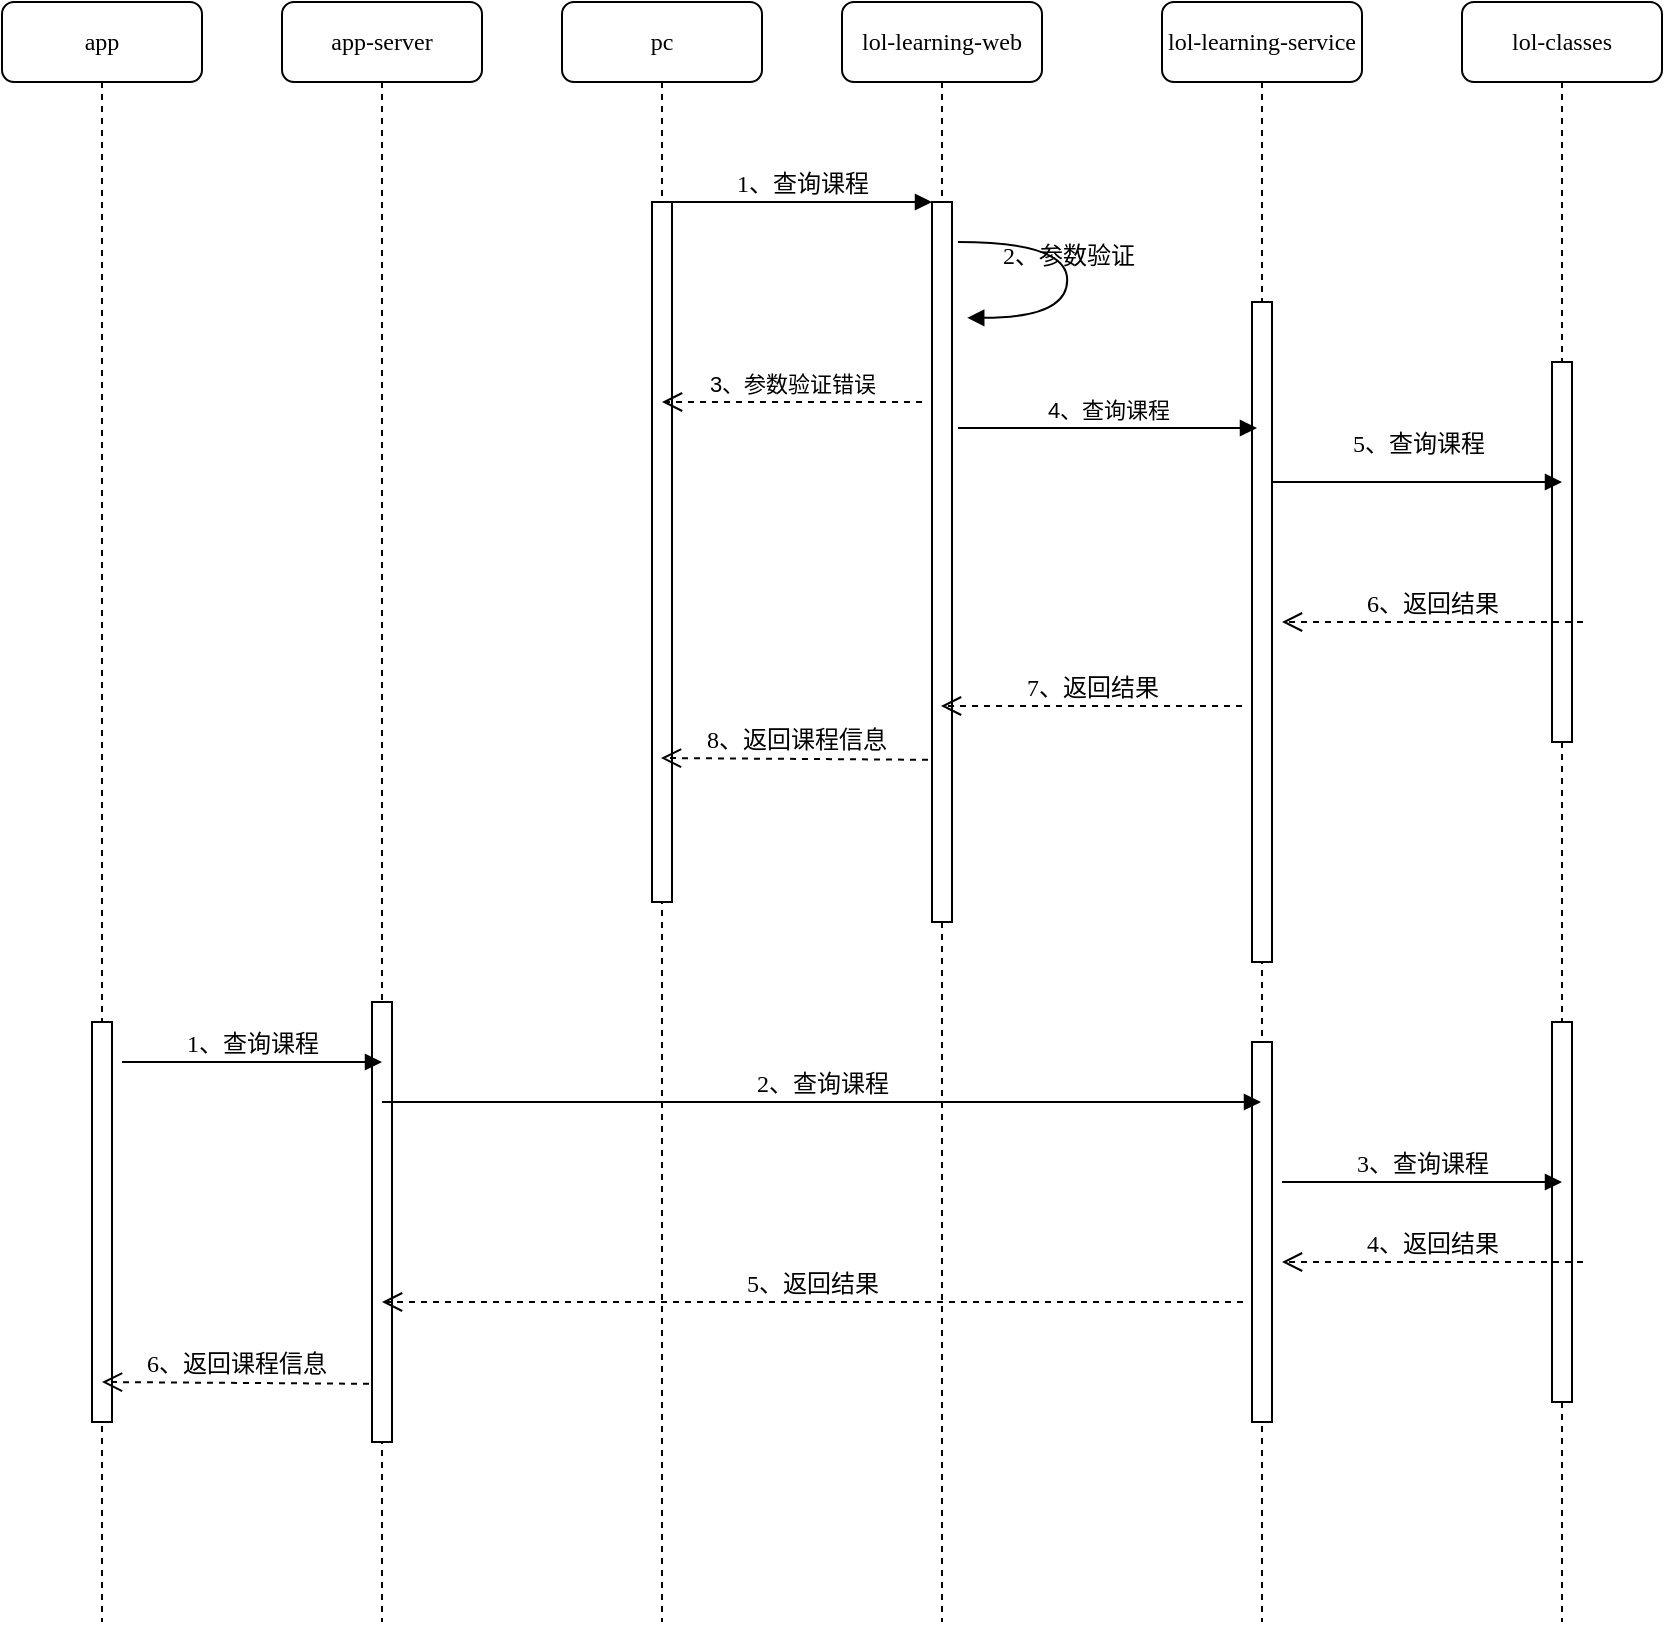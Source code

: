<mxfile version="13.10.4" type="github">
  <diagram name="Page-1" id="13e1069c-82ec-6db2-03f1-153e76fe0fe0">
    <mxGraphModel dx="1590" dy="976" grid="1" gridSize="10" guides="1" tooltips="1" connect="1" arrows="1" fold="1" page="1" pageScale="1" pageWidth="1100" pageHeight="850" background="#ffffff" math="0" shadow="0">
      <root>
        <mxCell id="0" />
        <mxCell id="1" parent="0" />
        <mxCell id="7baba1c4bc27f4b0-2" value="lol-learning-web" style="shape=umlLifeline;perimeter=lifelinePerimeter;whiteSpace=wrap;html=1;container=1;collapsible=0;recursiveResize=0;outlineConnect=0;rounded=1;shadow=0;comic=0;labelBackgroundColor=none;strokeWidth=1;fontFamily=Verdana;fontSize=12;align=center;" parent="1" vertex="1">
          <mxGeometry x="500" y="80" width="100" height="810" as="geometry" />
        </mxCell>
        <mxCell id="xmqAta9ANS4_KRpNYRyX-17" style="edgeStyle=orthogonalEdgeStyle;rounded=0;orthogonalLoop=1;jettySize=auto;html=1;" parent="7baba1c4bc27f4b0-2" source="7baba1c4bc27f4b0-10" target="7baba1c4bc27f4b0-2" edge="1">
          <mxGeometry relative="1" as="geometry">
            <Array as="points">
              <mxPoint x="50" y="100" />
              <mxPoint x="50" y="100" />
            </Array>
          </mxGeometry>
        </mxCell>
        <mxCell id="7baba1c4bc27f4b0-10" value="" style="html=1;points=[];perimeter=orthogonalPerimeter;rounded=0;shadow=0;comic=0;labelBackgroundColor=none;strokeWidth=1;fontFamily=Verdana;fontSize=12;align=center;" parent="7baba1c4bc27f4b0-2" vertex="1">
          <mxGeometry x="45" y="100" width="10" height="360" as="geometry" />
        </mxCell>
        <mxCell id="7baba1c4bc27f4b0-3" value="lol-learning-service" style="shape=umlLifeline;perimeter=lifelinePerimeter;whiteSpace=wrap;html=1;container=1;collapsible=0;recursiveResize=0;outlineConnect=0;rounded=1;shadow=0;comic=0;labelBackgroundColor=none;strokeWidth=1;fontFamily=Verdana;fontSize=12;align=center;" parent="1" vertex="1">
          <mxGeometry x="660" y="80" width="100" height="810" as="geometry" />
        </mxCell>
        <mxCell id="7baba1c4bc27f4b0-13" value="" style="html=1;points=[];perimeter=orthogonalPerimeter;rounded=0;shadow=0;comic=0;labelBackgroundColor=none;strokeWidth=1;fontFamily=Verdana;fontSize=12;align=center;" parent="7baba1c4bc27f4b0-3" vertex="1">
          <mxGeometry x="45" y="150" width="10" height="330" as="geometry" />
        </mxCell>
        <mxCell id="17ousJ5c5HN_yryhxuLA-7" value="" style="html=1;points=[];perimeter=orthogonalPerimeter;rounded=0;shadow=0;comic=0;labelBackgroundColor=none;strokeWidth=1;fontFamily=Verdana;fontSize=12;align=center;" vertex="1" parent="7baba1c4bc27f4b0-3">
          <mxGeometry x="45" y="520" width="10" height="190" as="geometry" />
        </mxCell>
        <mxCell id="7baba1c4bc27f4b0-6" value="app-server" style="shape=umlLifeline;perimeter=lifelinePerimeter;whiteSpace=wrap;html=1;container=1;collapsible=0;recursiveResize=0;outlineConnect=0;rounded=1;shadow=0;comic=0;labelBackgroundColor=none;strokeWidth=1;fontFamily=Verdana;fontSize=12;align=center;" parent="1" vertex="1">
          <mxGeometry x="220" y="80" width="100" height="810" as="geometry" />
        </mxCell>
        <mxCell id="7baba1c4bc27f4b0-28" value="" style="html=1;points=[];perimeter=orthogonalPerimeter;rounded=0;shadow=0;comic=0;labelBackgroundColor=none;strokeWidth=1;fontFamily=Verdana;fontSize=12;align=center;" parent="7baba1c4bc27f4b0-6" vertex="1">
          <mxGeometry x="45" y="500" width="10" height="220" as="geometry" />
        </mxCell>
        <mxCell id="7baba1c4bc27f4b0-7" value="lol-classes" style="shape=umlLifeline;perimeter=lifelinePerimeter;whiteSpace=wrap;html=1;container=1;collapsible=0;recursiveResize=0;outlineConnect=0;rounded=1;shadow=0;comic=0;labelBackgroundColor=none;strokeWidth=1;fontFamily=Verdana;fontSize=12;align=center;" parent="1" vertex="1">
          <mxGeometry x="810" y="80" width="100" height="810" as="geometry" />
        </mxCell>
        <mxCell id="17ousJ5c5HN_yryhxuLA-11" value="" style="html=1;points=[];perimeter=orthogonalPerimeter;rounded=0;shadow=0;comic=0;labelBackgroundColor=none;strokeWidth=1;fontFamily=Verdana;fontSize=12;align=center;" vertex="1" parent="7baba1c4bc27f4b0-7">
          <mxGeometry x="45" y="180" width="10" height="190" as="geometry" />
        </mxCell>
        <mxCell id="17ousJ5c5HN_yryhxuLA-12" value="" style="html=1;points=[];perimeter=orthogonalPerimeter;rounded=0;shadow=0;comic=0;labelBackgroundColor=none;strokeWidth=1;fontFamily=Verdana;fontSize=12;align=center;" vertex="1" parent="7baba1c4bc27f4b0-7">
          <mxGeometry x="45" y="510" width="10" height="190" as="geometry" />
        </mxCell>
        <mxCell id="7baba1c4bc27f4b0-8" value="pc" style="shape=umlLifeline;perimeter=lifelinePerimeter;whiteSpace=wrap;html=1;container=1;collapsible=0;recursiveResize=0;outlineConnect=0;rounded=1;shadow=0;comic=0;labelBackgroundColor=none;strokeWidth=1;fontFamily=Verdana;fontSize=12;align=center;" parent="1" vertex="1">
          <mxGeometry x="360" y="80" width="100" height="810" as="geometry" />
        </mxCell>
        <mxCell id="7baba1c4bc27f4b0-9" value="" style="html=1;points=[];perimeter=orthogonalPerimeter;rounded=0;shadow=0;comic=0;labelBackgroundColor=none;strokeWidth=1;fontFamily=Verdana;fontSize=12;align=center;" parent="7baba1c4bc27f4b0-8" vertex="1">
          <mxGeometry x="45" y="100" width="10" height="350" as="geometry" />
        </mxCell>
        <mxCell id="7baba1c4bc27f4b0-17" value="5、查询课程" style="html=1;verticalAlign=bottom;endArrow=block;labelBackgroundColor=none;fontFamily=Verdana;fontSize=12;edgeStyle=elbowEdgeStyle;elbow=vertical;" parent="1" source="7baba1c4bc27f4b0-13" edge="1">
          <mxGeometry y="10" relative="1" as="geometry">
            <mxPoint x="770" y="220" as="sourcePoint" />
            <Array as="points">
              <mxPoint x="720" y="320" />
            </Array>
            <mxPoint as="offset" />
            <mxPoint x="860" y="320" as="targetPoint" />
          </mxGeometry>
        </mxCell>
        <mxCell id="7baba1c4bc27f4b0-11" value="1、查询课程" style="html=1;verticalAlign=bottom;endArrow=block;entryX=0;entryY=0;labelBackgroundColor=none;fontFamily=Verdana;fontSize=12;edgeStyle=elbowEdgeStyle;elbow=vertical;" parent="1" source="7baba1c4bc27f4b0-9" target="7baba1c4bc27f4b0-10" edge="1">
          <mxGeometry relative="1" as="geometry">
            <mxPoint x="480" y="190" as="sourcePoint" />
          </mxGeometry>
        </mxCell>
        <mxCell id="xmqAta9ANS4_KRpNYRyX-8" value="2、参数验证" style="html=1;verticalAlign=bottom;endArrow=block;labelBackgroundColor=none;fontFamily=Verdana;fontSize=12;elbow=vertical;edgeStyle=orthogonalEdgeStyle;curved=1;entryX=1;entryY=0.286;entryPerimeter=0;exitX=1.038;exitY=0.345;exitPerimeter=0;" parent="1" edge="1">
          <mxGeometry relative="1" as="geometry">
            <mxPoint x="558.0" y="200.0" as="sourcePoint" />
            <mxPoint x="562.62" y="237.92" as="targetPoint" />
            <Array as="points">
              <mxPoint x="612.62" y="199.9" />
              <mxPoint x="612.62" y="237.9" />
            </Array>
          </mxGeometry>
        </mxCell>
        <mxCell id="xmqAta9ANS4_KRpNYRyX-11" value="3、参数验证错误" style="html=1;verticalAlign=bottom;endArrow=open;dashed=1;endSize=8;" parent="1" target="7baba1c4bc27f4b0-8" edge="1">
          <mxGeometry relative="1" as="geometry">
            <mxPoint x="540" y="280" as="sourcePoint" />
            <mxPoint x="460" y="280" as="targetPoint" />
          </mxGeometry>
        </mxCell>
        <mxCell id="xmqAta9ANS4_KRpNYRyX-7" value="4、查询课程" style="html=1;verticalAlign=bottom;endArrow=block;" parent="1" edge="1">
          <mxGeometry width="80" relative="1" as="geometry">
            <mxPoint x="558" y="293" as="sourcePoint" />
            <mxPoint x="707.5" y="293" as="targetPoint" />
            <Array as="points">
              <mxPoint x="568" y="293" />
              <mxPoint x="688" y="293" />
            </Array>
          </mxGeometry>
        </mxCell>
        <mxCell id="xmqAta9ANS4_KRpNYRyX-13" value="7、返回结果" style="html=1;verticalAlign=bottom;endArrow=open;dashed=1;endSize=8;labelBackgroundColor=none;fontFamily=Verdana;fontSize=12;edgeStyle=elbowEdgeStyle;elbow=vertical;" parent="1" edge="1">
          <mxGeometry relative="1" as="geometry">
            <mxPoint x="549.5" y="432" as="targetPoint" />
            <Array as="points">
              <mxPoint x="620" y="432" />
              <mxPoint x="645" y="402" />
              <mxPoint x="675" y="402" />
            </Array>
            <mxPoint x="700" y="432" as="sourcePoint" />
          </mxGeometry>
        </mxCell>
        <mxCell id="xmqAta9ANS4_KRpNYRyX-18" value="8、返回课程信息" style="html=1;verticalAlign=bottom;endArrow=open;dashed=1;endSize=8;labelBackgroundColor=none;fontFamily=Verdana;fontSize=12;edgeStyle=elbowEdgeStyle;elbow=vertical;exitX=-0.2;exitY=0.903;exitDx=0;exitDy=0;exitPerimeter=0;" parent="1" edge="1">
          <mxGeometry relative="1" as="geometry">
            <mxPoint x="409.5" y="458" as="targetPoint" />
            <Array as="points">
              <mxPoint x="430" y="458" />
              <mxPoint x="623" y="438" />
            </Array>
            <mxPoint x="543" y="458.9" as="sourcePoint" />
          </mxGeometry>
        </mxCell>
        <mxCell id="17ousJ5c5HN_yryhxuLA-1" value="app" style="shape=umlLifeline;perimeter=lifelinePerimeter;whiteSpace=wrap;html=1;container=1;collapsible=0;recursiveResize=0;outlineConnect=0;rounded=1;shadow=0;comic=0;labelBackgroundColor=none;strokeWidth=1;fontFamily=Verdana;fontSize=12;align=center;" vertex="1" parent="1">
          <mxGeometry x="80" y="80" width="100" height="810" as="geometry" />
        </mxCell>
        <mxCell id="17ousJ5c5HN_yryhxuLA-2" value="" style="html=1;points=[];perimeter=orthogonalPerimeter;rounded=0;shadow=0;comic=0;labelBackgroundColor=none;strokeWidth=1;fontFamily=Verdana;fontSize=12;align=center;" vertex="1" parent="17ousJ5c5HN_yryhxuLA-1">
          <mxGeometry x="45" y="510" width="10" height="200" as="geometry" />
        </mxCell>
        <mxCell id="17ousJ5c5HN_yryhxuLA-3" value="6、返回结果" style="html=1;verticalAlign=bottom;endArrow=open;dashed=1;endSize=8;labelBackgroundColor=none;fontFamily=Verdana;fontSize=12;edgeStyle=elbowEdgeStyle;elbow=vertical;" edge="1" parent="1">
          <mxGeometry relative="1" as="geometry">
            <mxPoint x="720" y="390" as="targetPoint" />
            <Array as="points">
              <mxPoint x="790.5" y="390" />
              <mxPoint x="815.5" y="360" />
              <mxPoint x="845.5" y="360" />
            </Array>
            <mxPoint x="870.5" y="390" as="sourcePoint" />
          </mxGeometry>
        </mxCell>
        <mxCell id="17ousJ5c5HN_yryhxuLA-4" value="1、查询课程" style="html=1;verticalAlign=bottom;endArrow=block;entryX=0;entryY=0;labelBackgroundColor=none;fontFamily=Verdana;fontSize=12;edgeStyle=elbowEdgeStyle;elbow=vertical;" edge="1" parent="1">
          <mxGeometry relative="1" as="geometry">
            <mxPoint x="140" y="610" as="sourcePoint" />
            <mxPoint x="270" y="610.0" as="targetPoint" />
          </mxGeometry>
        </mxCell>
        <mxCell id="17ousJ5c5HN_yryhxuLA-5" value="2、查询课程" style="html=1;verticalAlign=bottom;endArrow=block;labelBackgroundColor=none;fontFamily=Verdana;fontSize=12;edgeStyle=elbowEdgeStyle;elbow=vertical;" edge="1" parent="1" target="7baba1c4bc27f4b0-3">
          <mxGeometry relative="1" as="geometry">
            <mxPoint x="270" y="630" as="sourcePoint" />
            <mxPoint x="400" y="630.0" as="targetPoint" />
          </mxGeometry>
        </mxCell>
        <mxCell id="17ousJ5c5HN_yryhxuLA-9" value="5、返回结果" style="html=1;verticalAlign=bottom;endArrow=open;dashed=1;endSize=8;labelBackgroundColor=none;fontFamily=Verdana;fontSize=12;edgeStyle=elbowEdgeStyle;elbow=vertical;" edge="1" parent="1" target="7baba1c4bc27f4b0-6">
          <mxGeometry relative="1" as="geometry">
            <mxPoint x="550" y="730" as="targetPoint" />
            <Array as="points">
              <mxPoint x="620.5" y="730" />
              <mxPoint x="645.5" y="700" />
              <mxPoint x="675.5" y="700" />
            </Array>
            <mxPoint x="700.5" y="730" as="sourcePoint" />
          </mxGeometry>
        </mxCell>
        <mxCell id="17ousJ5c5HN_yryhxuLA-10" value="6、返回课程信息" style="html=1;verticalAlign=bottom;endArrow=open;dashed=1;endSize=8;labelBackgroundColor=none;fontFamily=Verdana;fontSize=12;edgeStyle=elbowEdgeStyle;elbow=vertical;exitX=-0.2;exitY=0.903;exitDx=0;exitDy=0;exitPerimeter=0;" edge="1" parent="1">
          <mxGeometry relative="1" as="geometry">
            <mxPoint x="130" y="770" as="targetPoint" />
            <Array as="points">
              <mxPoint x="150.5" y="770" />
              <mxPoint x="343.5" y="750" />
            </Array>
            <mxPoint x="263.5" y="770.9" as="sourcePoint" />
          </mxGeometry>
        </mxCell>
        <mxCell id="17ousJ5c5HN_yryhxuLA-13" value="3、查询课程" style="html=1;verticalAlign=bottom;endArrow=block;labelBackgroundColor=none;fontFamily=Verdana;fontSize=12;edgeStyle=elbowEdgeStyle;elbow=vertical;" edge="1" parent="1">
          <mxGeometry relative="1" as="geometry">
            <mxPoint x="720" y="670" as="sourcePoint" />
            <mxPoint x="860" y="670" as="targetPoint" />
          </mxGeometry>
        </mxCell>
        <mxCell id="17ousJ5c5HN_yryhxuLA-14" value="4、返回结果" style="html=1;verticalAlign=bottom;endArrow=open;dashed=1;endSize=8;labelBackgroundColor=none;fontFamily=Verdana;fontSize=12;edgeStyle=elbowEdgeStyle;elbow=vertical;" edge="1" parent="1">
          <mxGeometry relative="1" as="geometry">
            <mxPoint x="720" y="710" as="targetPoint" />
            <Array as="points">
              <mxPoint x="790.5" y="710" />
              <mxPoint x="815.5" y="680" />
              <mxPoint x="845.5" y="680" />
            </Array>
            <mxPoint x="870.5" y="710" as="sourcePoint" />
          </mxGeometry>
        </mxCell>
      </root>
    </mxGraphModel>
  </diagram>
</mxfile>
